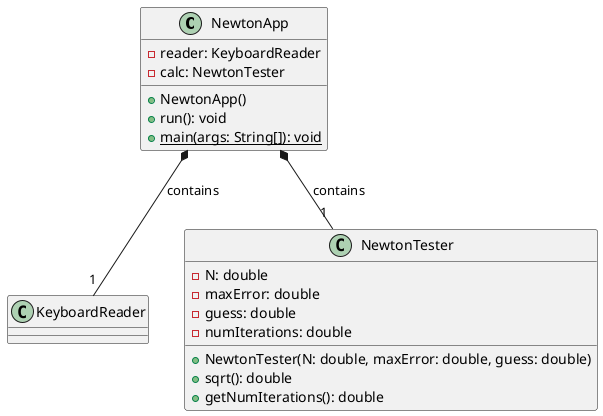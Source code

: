 @startuml
class NewtonApp [[java:NewtonApp]] {
    -reader: KeyboardReader
    - calc: NewtonTester
	+NewtonApp()
	+run(): void
	+{static} main(args: String[]): void
}
class KeyboardReader [[java:KeyboardReader]] {
}

class NewtonTester [[java:NewtonTester]] {
}



class NewtonTester [[java:NewtonTester]] {
	-N: double
	-maxError: double
	-guess: double
	-numIterations: double
	+NewtonTester(N: double, maxError: double, guess: double)
	+sqrt(): double
	+getNumIterations(): double
}
class KeyboardReader [[java:KeyboardReader]] {}

NewtonApp *-- "1" NewtonTester : contains
NewtonApp *-- "1" KeyboardReader : contains

@enduml
